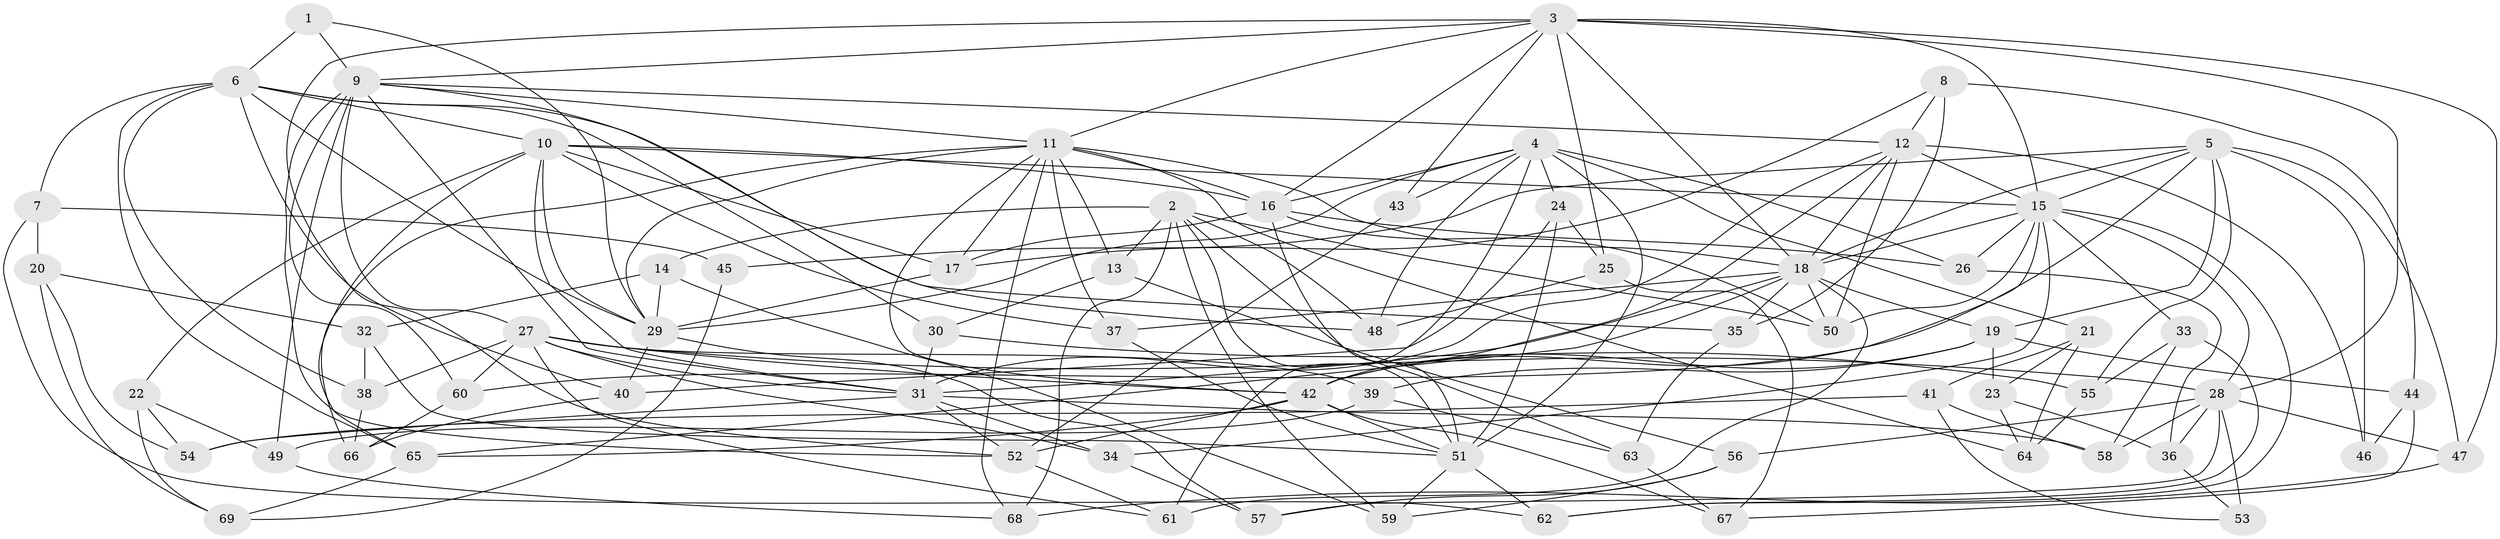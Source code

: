 // original degree distribution, {4: 1.0}
// Generated by graph-tools (version 1.1) at 2025/37/03/09/25 02:37:50]
// undirected, 69 vertices, 188 edges
graph export_dot {
graph [start="1"]
  node [color=gray90,style=filled];
  1;
  2;
  3;
  4;
  5;
  6;
  7;
  8;
  9;
  10;
  11;
  12;
  13;
  14;
  15;
  16;
  17;
  18;
  19;
  20;
  21;
  22;
  23;
  24;
  25;
  26;
  27;
  28;
  29;
  30;
  31;
  32;
  33;
  34;
  35;
  36;
  37;
  38;
  39;
  40;
  41;
  42;
  43;
  44;
  45;
  46;
  47;
  48;
  49;
  50;
  51;
  52;
  53;
  54;
  55;
  56;
  57;
  58;
  59;
  60;
  61;
  62;
  63;
  64;
  65;
  66;
  67;
  68;
  69;
  1 -- 6 [weight=2.0];
  1 -- 9 [weight=1.0];
  1 -- 29 [weight=1.0];
  2 -- 13 [weight=1.0];
  2 -- 14 [weight=1.0];
  2 -- 48 [weight=1.0];
  2 -- 50 [weight=2.0];
  2 -- 51 [weight=2.0];
  2 -- 59 [weight=1.0];
  2 -- 63 [weight=1.0];
  2 -- 68 [weight=1.0];
  3 -- 9 [weight=1.0];
  3 -- 11 [weight=1.0];
  3 -- 15 [weight=1.0];
  3 -- 16 [weight=1.0];
  3 -- 18 [weight=1.0];
  3 -- 25 [weight=1.0];
  3 -- 28 [weight=1.0];
  3 -- 43 [weight=1.0];
  3 -- 47 [weight=1.0];
  3 -- 52 [weight=1.0];
  4 -- 16 [weight=1.0];
  4 -- 21 [weight=1.0];
  4 -- 24 [weight=1.0];
  4 -- 26 [weight=1.0];
  4 -- 29 [weight=1.0];
  4 -- 43 [weight=2.0];
  4 -- 48 [weight=1.0];
  4 -- 51 [weight=3.0];
  4 -- 61 [weight=1.0];
  5 -- 15 [weight=1.0];
  5 -- 18 [weight=1.0];
  5 -- 19 [weight=1.0];
  5 -- 45 [weight=2.0];
  5 -- 46 [weight=2.0];
  5 -- 47 [weight=1.0];
  5 -- 55 [weight=1.0];
  5 -- 60 [weight=1.0];
  6 -- 7 [weight=1.0];
  6 -- 10 [weight=1.0];
  6 -- 29 [weight=1.0];
  6 -- 30 [weight=1.0];
  6 -- 35 [weight=1.0];
  6 -- 38 [weight=1.0];
  6 -- 40 [weight=1.0];
  6 -- 65 [weight=1.0];
  7 -- 20 [weight=1.0];
  7 -- 45 [weight=1.0];
  7 -- 62 [weight=1.0];
  8 -- 12 [weight=1.0];
  8 -- 17 [weight=1.0];
  8 -- 35 [weight=1.0];
  8 -- 44 [weight=1.0];
  9 -- 11 [weight=1.0];
  9 -- 12 [weight=1.0];
  9 -- 27 [weight=1.0];
  9 -- 31 [weight=1.0];
  9 -- 48 [weight=1.0];
  9 -- 49 [weight=1.0];
  9 -- 52 [weight=1.0];
  9 -- 60 [weight=1.0];
  10 -- 15 [weight=1.0];
  10 -- 16 [weight=1.0];
  10 -- 17 [weight=2.0];
  10 -- 22 [weight=1.0];
  10 -- 29 [weight=2.0];
  10 -- 31 [weight=1.0];
  10 -- 37 [weight=1.0];
  10 -- 65 [weight=2.0];
  11 -- 13 [weight=1.0];
  11 -- 16 [weight=1.0];
  11 -- 17 [weight=1.0];
  11 -- 18 [weight=1.0];
  11 -- 29 [weight=1.0];
  11 -- 37 [weight=1.0];
  11 -- 42 [weight=1.0];
  11 -- 64 [weight=1.0];
  11 -- 66 [weight=1.0];
  11 -- 68 [weight=1.0];
  12 -- 15 [weight=1.0];
  12 -- 18 [weight=1.0];
  12 -- 31 [weight=1.0];
  12 -- 42 [weight=1.0];
  12 -- 46 [weight=1.0];
  12 -- 50 [weight=1.0];
  13 -- 30 [weight=1.0];
  13 -- 56 [weight=1.0];
  14 -- 29 [weight=1.0];
  14 -- 32 [weight=1.0];
  14 -- 59 [weight=1.0];
  15 -- 18 [weight=1.0];
  15 -- 26 [weight=1.0];
  15 -- 28 [weight=1.0];
  15 -- 33 [weight=1.0];
  15 -- 34 [weight=1.0];
  15 -- 42 [weight=1.0];
  15 -- 50 [weight=1.0];
  15 -- 62 [weight=1.0];
  16 -- 17 [weight=1.0];
  16 -- 26 [weight=1.0];
  16 -- 50 [weight=1.0];
  16 -- 51 [weight=1.0];
  17 -- 29 [weight=1.0];
  18 -- 19 [weight=1.0];
  18 -- 31 [weight=1.0];
  18 -- 35 [weight=1.0];
  18 -- 37 [weight=1.0];
  18 -- 50 [weight=1.0];
  18 -- 61 [weight=1.0];
  18 -- 65 [weight=1.0];
  19 -- 23 [weight=1.0];
  19 -- 39 [weight=1.0];
  19 -- 42 [weight=1.0];
  19 -- 44 [weight=1.0];
  20 -- 32 [weight=1.0];
  20 -- 54 [weight=1.0];
  20 -- 69 [weight=1.0];
  21 -- 23 [weight=1.0];
  21 -- 41 [weight=1.0];
  21 -- 64 [weight=1.0];
  22 -- 49 [weight=1.0];
  22 -- 54 [weight=1.0];
  22 -- 69 [weight=1.0];
  23 -- 36 [weight=1.0];
  23 -- 64 [weight=1.0];
  24 -- 25 [weight=1.0];
  24 -- 40 [weight=1.0];
  24 -- 51 [weight=1.0];
  25 -- 48 [weight=1.0];
  25 -- 67 [weight=1.0];
  26 -- 36 [weight=1.0];
  27 -- 28 [weight=1.0];
  27 -- 31 [weight=2.0];
  27 -- 34 [weight=1.0];
  27 -- 38 [weight=1.0];
  27 -- 39 [weight=1.0];
  27 -- 42 [weight=1.0];
  27 -- 60 [weight=1.0];
  27 -- 61 [weight=1.0];
  28 -- 36 [weight=1.0];
  28 -- 47 [weight=1.0];
  28 -- 53 [weight=2.0];
  28 -- 56 [weight=1.0];
  28 -- 57 [weight=1.0];
  28 -- 58 [weight=1.0];
  29 -- 40 [weight=1.0];
  29 -- 57 [weight=1.0];
  30 -- 31 [weight=1.0];
  30 -- 55 [weight=1.0];
  31 -- 34 [weight=1.0];
  31 -- 52 [weight=2.0];
  31 -- 54 [weight=1.0];
  31 -- 58 [weight=1.0];
  32 -- 38 [weight=1.0];
  32 -- 51 [weight=1.0];
  33 -- 55 [weight=1.0];
  33 -- 58 [weight=1.0];
  33 -- 62 [weight=1.0];
  34 -- 57 [weight=1.0];
  35 -- 63 [weight=1.0];
  36 -- 53 [weight=1.0];
  37 -- 51 [weight=1.0];
  38 -- 66 [weight=1.0];
  39 -- 49 [weight=1.0];
  39 -- 63 [weight=1.0];
  40 -- 66 [weight=1.0];
  41 -- 53 [weight=1.0];
  41 -- 54 [weight=1.0];
  41 -- 58 [weight=1.0];
  42 -- 51 [weight=1.0];
  42 -- 52 [weight=2.0];
  42 -- 65 [weight=1.0];
  42 -- 67 [weight=1.0];
  43 -- 52 [weight=1.0];
  44 -- 46 [weight=1.0];
  44 -- 67 [weight=1.0];
  45 -- 69 [weight=1.0];
  47 -- 68 [weight=1.0];
  49 -- 68 [weight=1.0];
  51 -- 59 [weight=1.0];
  51 -- 62 [weight=1.0];
  52 -- 61 [weight=1.0];
  55 -- 64 [weight=1.0];
  56 -- 57 [weight=1.0];
  56 -- 59 [weight=1.0];
  60 -- 66 [weight=1.0];
  63 -- 67 [weight=1.0];
  65 -- 69 [weight=1.0];
}

